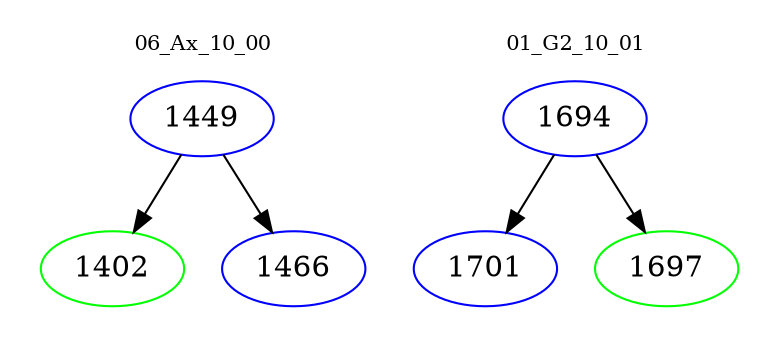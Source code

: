 digraph{
subgraph cluster_0 {
color = white
label = "06_Ax_10_00";
fontsize=10;
T0_1449 [label="1449", color="blue"]
T0_1449 -> T0_1402 [color="black"]
T0_1402 [label="1402", color="green"]
T0_1449 -> T0_1466 [color="black"]
T0_1466 [label="1466", color="blue"]
}
subgraph cluster_1 {
color = white
label = "01_G2_10_01";
fontsize=10;
T1_1694 [label="1694", color="blue"]
T1_1694 -> T1_1701 [color="black"]
T1_1701 [label="1701", color="blue"]
T1_1694 -> T1_1697 [color="black"]
T1_1697 [label="1697", color="green"]
}
}
